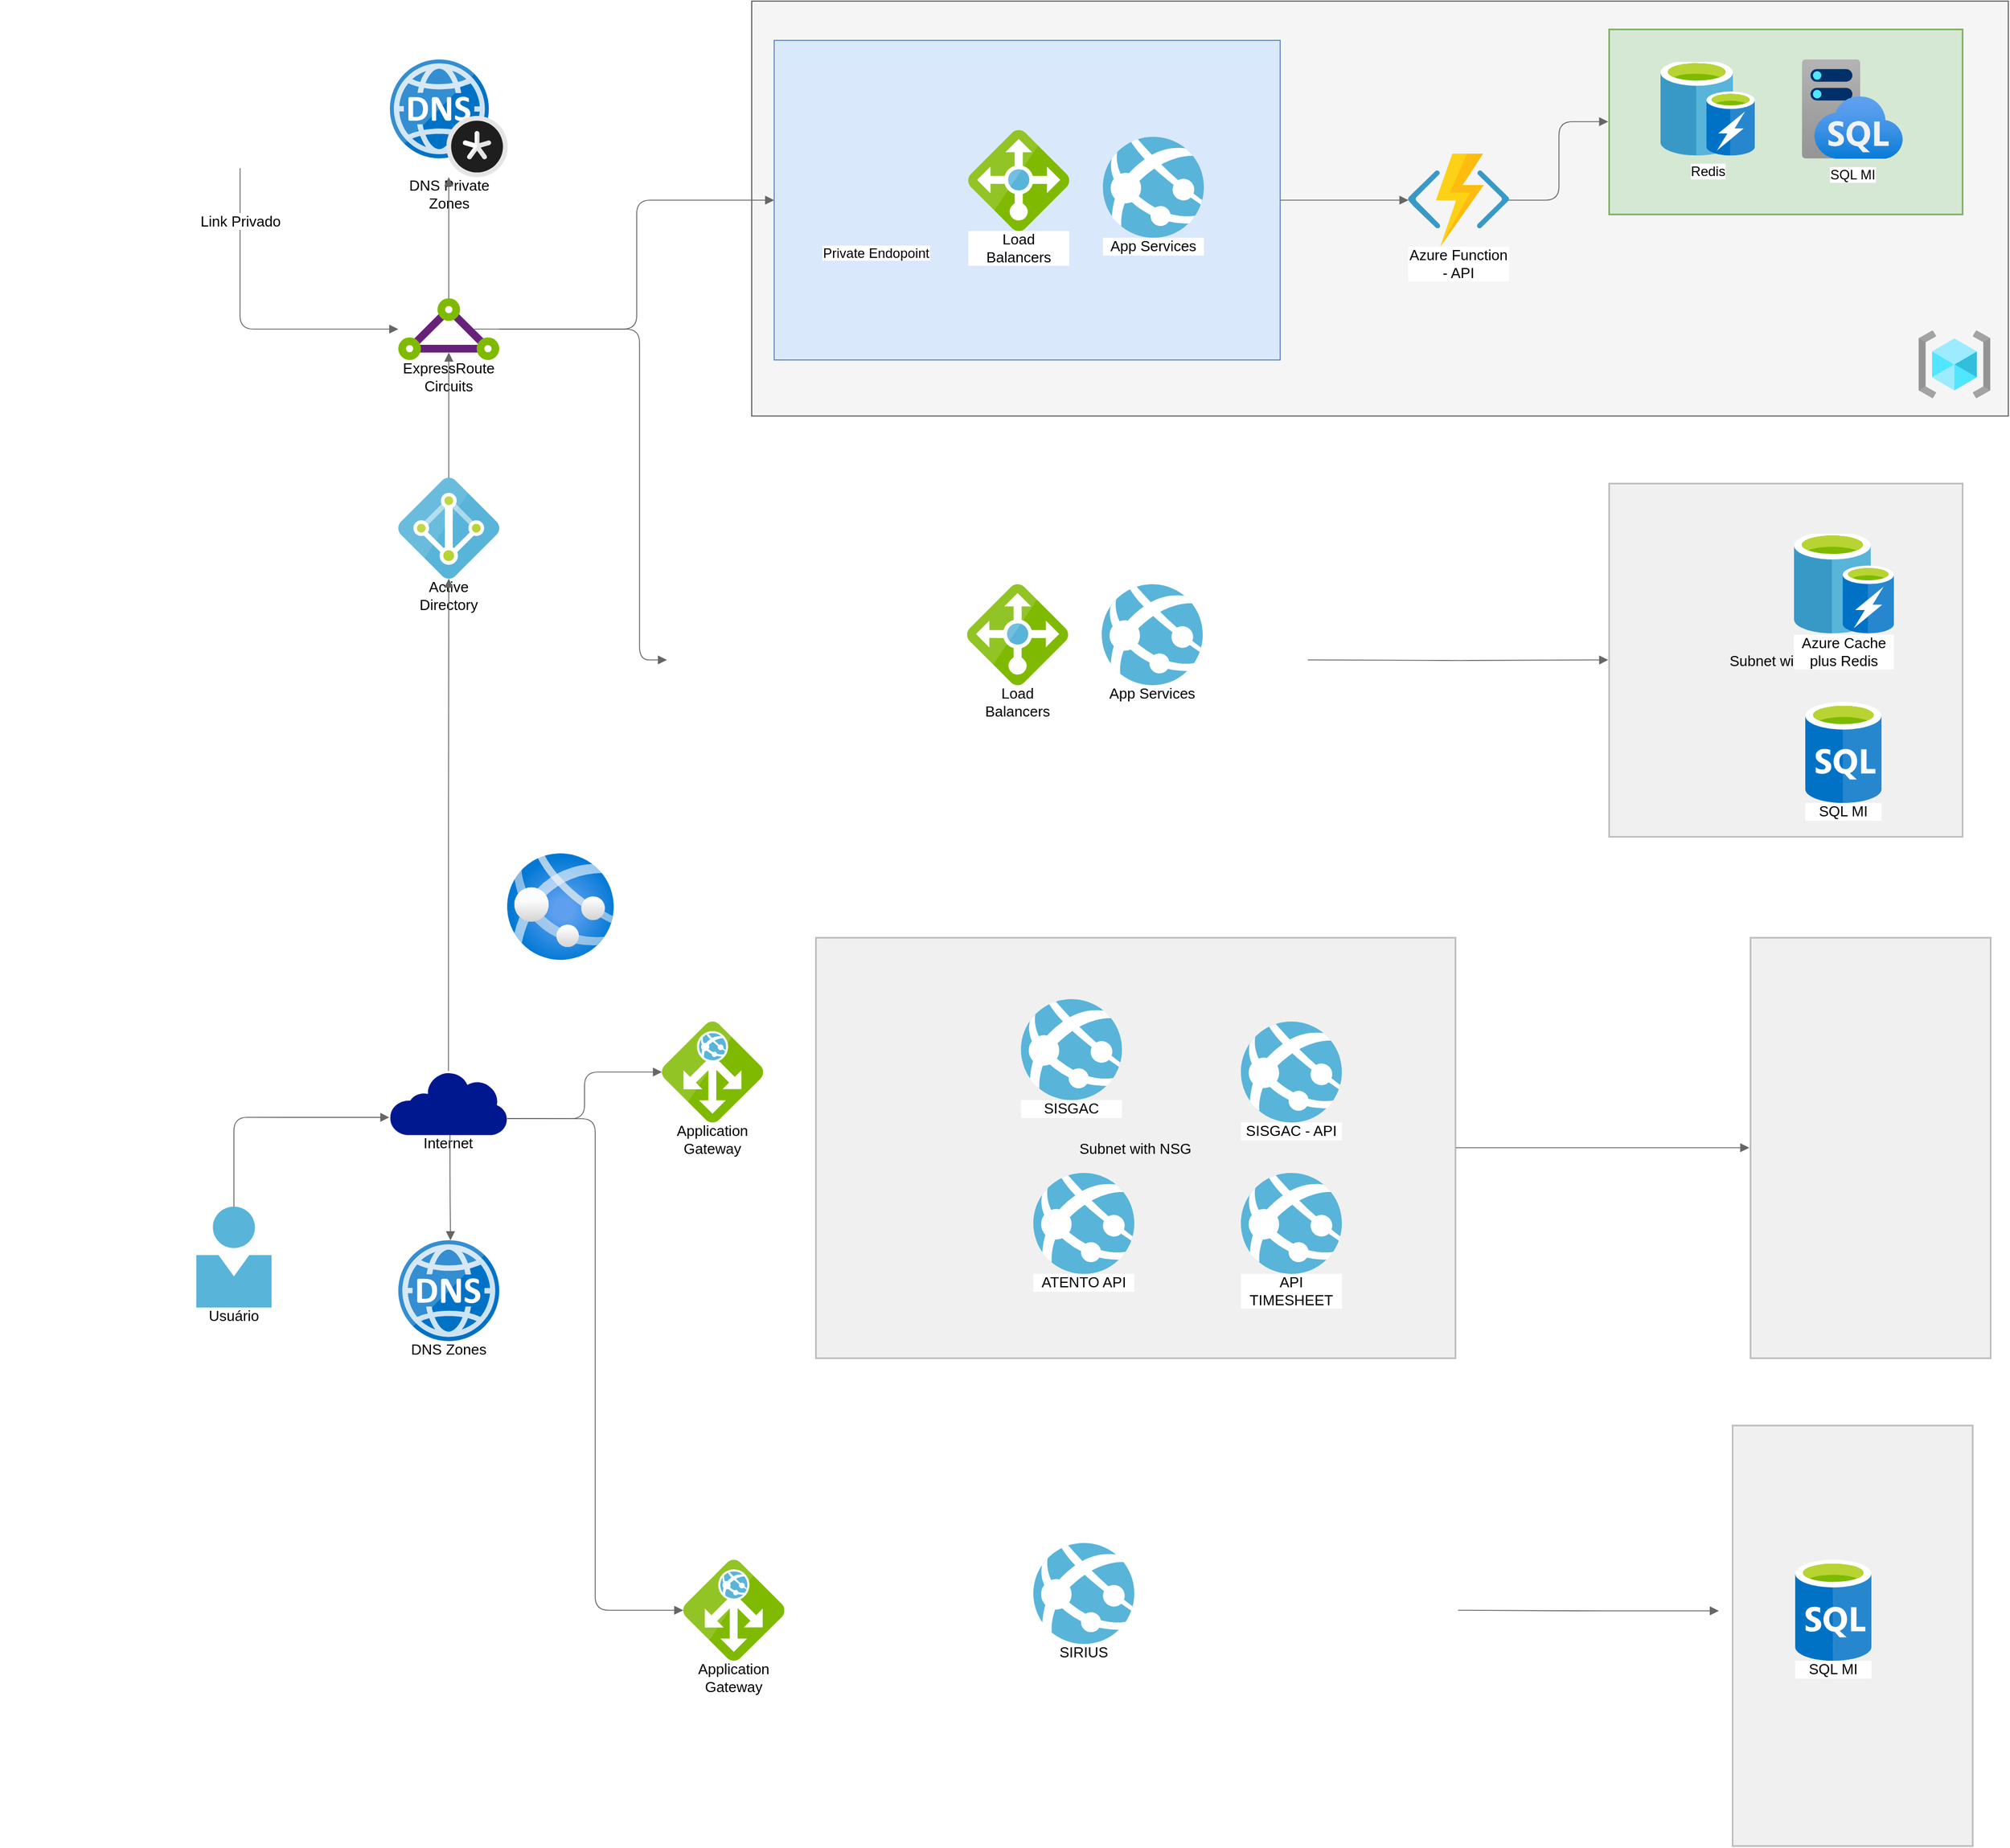 <mxfile version="14.5.4" type="github">
  <diagram id="roDHXFFowf3PpoajVjik" name="Page-1">
    <mxGraphModel dx="2595" dy="1438" grid="1" gridSize="10" guides="1" tooltips="1" connect="1" arrows="1" fold="1" page="1" pageScale="1" pageWidth="827" pageHeight="1169" math="0" shadow="0">
      <root>
        <mxCell id="0" />
        <mxCell id="1" parent="0" />
        <mxCell id="PSHvP1Z2pyR7IWHXnIYe-69" value="" style="rounded=0;whiteSpace=wrap;html=1;fillColor=#f5f5f5;strokeColor=#666666;fontColor=#333333;" vertex="1" parent="1">
          <mxGeometry x="780" y="50" width="1120" height="370" as="geometry" />
        </mxCell>
        <mxCell id="PSHvP1Z2pyR7IWHXnIYe-67" value="" style="rounded=0;whiteSpace=wrap;html=1;fillColor=#dae8fc;strokeColor=#6c8ebf;" vertex="1" parent="1">
          <mxGeometry x="800" y="85" width="451" height="285" as="geometry" />
        </mxCell>
        <UserObject label="" lucidchartObjectId="5ESxPnWPKu9J" id="PSHvP1Z2pyR7IWHXnIYe-63">
          <mxCell style="html=1;overflow=block;blockSpacing=1;whiteSpace=wrap;whiteSpace=wrap;fontSize=13;spacing=0;strokeColor=#bfbfbf;strokeOpacity=100;fillOpacity=100;fillColor=#f0f0f0;strokeWidth=1.5;" vertex="1" parent="1">
            <mxGeometry x="1654" y="1320" width="214" height="375" as="geometry" />
          </mxCell>
        </UserObject>
        <UserObject label="ExpressRoute Circuits" lucidchartObjectId="rRRxShrjoOPZ" id="PSHvP1Z2pyR7IWHXnIYe-2">
          <mxCell style="html=1;overflow=block;blockSpacing=1;whiteSpace=wrap;aspect=fixed;html=1;points=[];align=center;verticalAlign=top;image;image=img/lib/mscae/Express_Route.svg;whiteSpace=wrap;fontSize=13;spacing=0;strokeOpacity=100;fillColor=#68217a;strokeWidth=1.5;" vertex="1" parent="1">
            <mxGeometry x="465" y="315" width="90" height="55" as="geometry" />
          </mxCell>
        </UserObject>
        <UserObject label="" lucidchartObjectId="uSRxXzz2~Y7R" id="PSHvP1Z2pyR7IWHXnIYe-3">
          <mxCell style="html=1;overflow=block;blockSpacing=1;whiteSpace=wrap;shape=image;whiteSpace=wrap;fontSize=13;spacing=3.8;strokeColor=none;strokeOpacity=100;strokeWidth=0;image=https://images.lucid.app/images/b8b497b7-2d40-4230-9ea2-1f322d1f7a69/content;imageAspect=0;" vertex="1" parent="1">
            <mxGeometry x="110" y="150" width="255" height="49" as="geometry" />
          </mxCell>
        </UserObject>
        <UserObject label="" lucidchartObjectId="FSRxvxp~Yti4" id="PSHvP1Z2pyR7IWHXnIYe-4">
          <mxCell style="html=1;jettySize=18;whiteSpace=wrap;fontSize=13;strokeColor=#666666;strokeOpacity=100;strokeWidth=0.8;rounded=1;arcSize=24;edgeStyle=orthogonalEdgeStyle;startArrow=none;;endArrow=block;endFill=1;;exitX=0.839;exitY=1;exitPerimeter=0;entryX=0;entryY=0.5;entryPerimeter=0;" edge="1" parent="1" source="PSHvP1Z2pyR7IWHXnIYe-3" target="PSHvP1Z2pyR7IWHXnIYe-2">
            <mxGeometry width="100" height="100" relative="1" as="geometry">
              <Array as="points" />
            </mxGeometry>
          </mxCell>
        </UserObject>
        <mxCell id="PSHvP1Z2pyR7IWHXnIYe-5" value="Link Privado" style="text;html=1;resizable=0;labelBackgroundColor=#ffffff;align=center;verticalAlign=middle;fontColor=#000000;;fontSize=13;" vertex="1" parent="PSHvP1Z2pyR7IWHXnIYe-4">
          <mxGeometry x="-0.147" relative="1" as="geometry">
            <mxPoint y="-75" as="offset" />
          </mxGeometry>
        </mxCell>
        <UserObject label="Active Directory" lucidchartObjectId="uTRxvJ6UNbEj" id="PSHvP1Z2pyR7IWHXnIYe-6">
          <mxCell style="html=1;overflow=block;blockSpacing=1;whiteSpace=wrap;aspect=fixed;html=1;points=[];align=center;verticalAlign=top;image;image=img/lib/mscae/Active_Directory.svg;whiteSpace=wrap;fontSize=13;spacing=0;strokeOpacity=100;fillColor=#59B4D9;strokeWidth=1.5;" vertex="1" parent="1">
            <mxGeometry x="465" y="475" width="90" height="90" as="geometry" />
          </mxCell>
        </UserObject>
        <UserObject label="" lucidchartObjectId="wTRxuXhBBJkC" id="PSHvP1Z2pyR7IWHXnIYe-7">
          <mxCell style="html=1;jettySize=18;whiteSpace=wrap;fontSize=13;strokeColor=#666666;strokeOpacity=100;strokeWidth=0.8;rounded=1;arcSize=24;edgeStyle=orthogonalEdgeStyle;startArrow=none;;endArrow=block;endFill=1;;exitX=0.5;exitY=0;exitPerimeter=0;entryX=0.5;entryY=0.879;entryPerimeter=0;" edge="1" parent="1" source="PSHvP1Z2pyR7IWHXnIYe-6" target="PSHvP1Z2pyR7IWHXnIYe-2">
            <mxGeometry width="100" height="100" relative="1" as="geometry">
              <Array as="points" />
            </mxGeometry>
          </mxCell>
        </UserObject>
        <UserObject label="DNS Private Zones" lucidchartObjectId="OURx175.Mmyq" id="PSHvP1Z2pyR7IWHXnIYe-8">
          <mxCell style="html=1;overflow=block;blockSpacing=1;whiteSpace=wrap;aspect=fixed;html=1;points=[];align=center;verticalAlign=top;image;image=img/lib/mscae/DNS_Private_Zones.svg;whiteSpace=wrap;fontSize=13;spacing=0;strokeOpacity=100;fillColor=#0072C6;strokeWidth=1.5;" vertex="1" parent="1">
            <mxGeometry x="457.5" y="102" width="105" height="105" as="geometry" />
          </mxCell>
        </UserObject>
        <UserObject label="" lucidchartObjectId="SURx1GZ31G83" id="PSHvP1Z2pyR7IWHXnIYe-9">
          <mxCell style="html=1;jettySize=18;whiteSpace=wrap;fontSize=13;strokeColor=#666666;strokeOpacity=100;strokeWidth=0.8;rounded=1;arcSize=24;edgeStyle=orthogonalEdgeStyle;startArrow=none;;endArrow=block;endFill=1;;exitX=0.5;exitY=0;exitPerimeter=0;entryX=0.5;entryY=1;entryPerimeter=0;" edge="1" parent="1" source="PSHvP1Z2pyR7IWHXnIYe-2" target="PSHvP1Z2pyR7IWHXnIYe-8">
            <mxGeometry width="100" height="100" relative="1" as="geometry">
              <Array as="points" />
            </mxGeometry>
          </mxCell>
        </UserObject>
        <UserObject label="" lucidchartObjectId="KmSxTmOkwXV." id="PSHvP1Z2pyR7IWHXnIYe-10">
          <mxCell style="html=1;jettySize=18;whiteSpace=wrap;fontSize=13;strokeColor=#666666;strokeOpacity=100;strokeWidth=0.8;rounded=1;arcSize=24;edgeStyle=orthogonalEdgeStyle;startArrow=none;;endArrow=block;endFill=1;;exitX=1;exitY=0.5;exitPerimeter=0;entryX=0;entryY=0.5;entryDx=0;entryDy=0;" edge="1" parent="1" source="PSHvP1Z2pyR7IWHXnIYe-2" target="PSHvP1Z2pyR7IWHXnIYe-67">
            <mxGeometry width="100" height="100" relative="1" as="geometry">
              <Array as="points" />
              <mxPoint x="705.43" y="232.5" as="targetPoint" />
            </mxGeometry>
          </mxCell>
        </UserObject>
        <UserObject label="Load Balancers" lucidchartObjectId=".3RxnH8H_HWi" id="PSHvP1Z2pyR7IWHXnIYe-14">
          <mxCell style="html=1;overflow=block;blockSpacing=1;whiteSpace=wrap;aspect=fixed;html=1;points=[];align=center;verticalAlign=top;image;image=img/lib/mscae/Load_Balancer_feature.svg;whiteSpace=wrap;fontSize=13;spacing=0;strokeOpacity=100;fillColor=#7FBA00;strokeWidth=1.5;" vertex="1" parent="1">
            <mxGeometry x="973" y="165" width="90" height="90" as="geometry" />
          </mxCell>
        </UserObject>
        <UserObject label="App Services" lucidchartObjectId="n4RxPMZDe.eA" id="PSHvP1Z2pyR7IWHXnIYe-15">
          <mxCell style="html=1;overflow=block;blockSpacing=1;whiteSpace=wrap;aspect=fixed;html=1;points=[];align=center;verticalAlign=top;image;image=img/lib/mscae/App_Services.svg;whiteSpace=wrap;fontSize=13;spacing=0;strokeOpacity=100;fillColor=#59b4d9;strokeWidth=1.5;" vertex="1" parent="1">
            <mxGeometry x="1093" y="171" width="90" height="90" as="geometry" />
          </mxCell>
        </UserObject>
        <UserObject label="" lucidchartObjectId="nzSx0cT5nNfU" id="PSHvP1Z2pyR7IWHXnIYe-16">
          <mxCell style="html=1;jettySize=18;whiteSpace=wrap;fontSize=13;strokeColor=#666666;strokeOpacity=100;strokeWidth=0.8;rounded=1;arcSize=24;edgeStyle=orthogonalEdgeStyle;startArrow=none;;endArrow=block;endFill=1;;exitX=0.996;exitY=0.5;exitPerimeter=0;entryX=-0.002;entryY=0.5;entryPerimeter=0;" edge="1" parent="1" source="PSHvP1Z2pyR7IWHXnIYe-23" target="PSHvP1Z2pyR7IWHXnIYe-20">
            <mxGeometry width="100" height="100" relative="1" as="geometry">
              <Array as="points" />
            </mxGeometry>
          </mxCell>
        </UserObject>
        <UserObject label="" lucidchartObjectId="1rSxI.pHsTpa" id="PSHvP1Z2pyR7IWHXnIYe-17">
          <mxCell style="html=1;jettySize=18;whiteSpace=wrap;fontSize=13;strokeColor=#666666;strokeOpacity=100;strokeWidth=0.8;rounded=1;arcSize=24;edgeStyle=orthogonalEdgeStyle;startArrow=none;;endArrow=block;endFill=1;;entryX=0.004;entryY=0.5;entryPerimeter=0;" edge="1" parent="1" source="PSHvP1Z2pyR7IWHXnIYe-67" target="PSHvP1Z2pyR7IWHXnIYe-23">
            <mxGeometry width="100" height="100" relative="1" as="geometry">
              <Array as="points" />
              <mxPoint x="1276.57" y="232.5" as="sourcePoint" />
            </mxGeometry>
          </mxCell>
        </UserObject>
        <mxCell id="PSHvP1Z2pyR7IWHXnIYe-19" value="" style="group;dropTarget=0;fillColor=#d5e8d4;strokeColor=#82b366;" vertex="1" parent="1">
          <mxGeometry x="1544" y="75" width="315" height="165" as="geometry" />
        </mxCell>
        <UserObject label="" lucidchartObjectId="-mSxpDrQZZVA" id="PSHvP1Z2pyR7IWHXnIYe-20">
          <mxCell style="html=1;overflow=block;blockSpacing=1;whiteSpace=wrap;whiteSpace=wrap;fontSize=13;spacing=0;strokeColor=#82b366;strokeOpacity=100;fillOpacity=100;fillColor=#d5e8d4;strokeWidth=1.5;" vertex="1" parent="PSHvP1Z2pyR7IWHXnIYe-19">
            <mxGeometry width="315" height="165" as="geometry" />
          </mxCell>
        </UserObject>
        <UserObject label="Azure Function - API" lucidchartObjectId="OASx7N48mzOu" id="PSHvP1Z2pyR7IWHXnIYe-23">
          <mxCell style="html=1;overflow=block;blockSpacing=1;whiteSpace=wrap;aspect=fixed;html=1;points=[];align=center;verticalAlign=top;image;image=img/lib/mscae/Functions.svg;whiteSpace=wrap;fontSize=13;spacing=0;strokeOpacity=100;fillColor=#FCD116;strokeWidth=1.5;" vertex="1" parent="1">
            <mxGeometry x="1365" y="186" width="90" height="83" as="geometry" />
          </mxCell>
        </UserObject>
        <mxCell id="PSHvP1Z2pyR7IWHXnIYe-24" value="" style="group;dropTarget=0;" vertex="1" parent="1">
          <mxGeometry x="1544" y="480" width="315" height="315" as="geometry" />
        </mxCell>
        <UserObject label="Subnet with NSG" lucidchartObjectId="jvSxIC9-SVpN" id="PSHvP1Z2pyR7IWHXnIYe-25">
          <mxCell style="html=1;overflow=block;blockSpacing=1;whiteSpace=wrap;whiteSpace=wrap;fontSize=13;spacing=0;strokeColor=#bfbfbf;strokeOpacity=100;fillOpacity=100;fillColor=#f0f0f0;strokeWidth=1.5;" vertex="1" parent="PSHvP1Z2pyR7IWHXnIYe-24">
            <mxGeometry width="315" height="315" as="geometry" />
          </mxCell>
        </UserObject>
        <UserObject label="Azure Cache plus Redis" lucidchartObjectId="jvSxRUPurYF0" id="PSHvP1Z2pyR7IWHXnIYe-26">
          <mxCell style="html=1;overflow=block;blockSpacing=1;whiteSpace=wrap;aspect=fixed;html=1;points=[];align=center;verticalAlign=top;image;image=img/lib/mscae/Cache_including_Redis.svg;whiteSpace=wrap;fontSize=13;spacing=0;strokeOpacity=100;fillColor=#59B4D9;strokeWidth=1.5;" vertex="1" parent="PSHvP1Z2pyR7IWHXnIYe-24">
            <mxGeometry x="165" y="45" width="89" height="90" as="geometry" />
          </mxCell>
        </UserObject>
        <UserObject label="SQL MI" lucidchartObjectId="jvSxSbiPXFbD" id="PSHvP1Z2pyR7IWHXnIYe-27">
          <mxCell style="html=1;overflow=block;blockSpacing=1;whiteSpace=wrap;aspect=fixed;html=1;points=[];align=center;verticalAlign=top;image;image=img/lib/mscae/SQL_Database_generic.svg;whiteSpace=wrap;fontSize=13;spacing=0;strokeOpacity=100;fillColor=#0072c6;strokeWidth=1.5;" vertex="1" parent="PSHvP1Z2pyR7IWHXnIYe-24">
            <mxGeometry x="175" y="195" width="68" height="90" as="geometry" />
          </mxCell>
        </UserObject>
        <UserObject label="" lucidchartObjectId="8CSxFCYjAXKv" id="PSHvP1Z2pyR7IWHXnIYe-28">
          <mxCell style="html=1;jettySize=18;whiteSpace=wrap;fontSize=13;strokeColor=#666666;strokeOpacity=100;strokeWidth=0.8;rounded=1;arcSize=24;edgeStyle=orthogonalEdgeStyle;startArrow=none;;endArrow=block;endFill=1;;exitX=0.751;exitY=0.5;exitPerimeter=0;entryX=-0.001;entryY=0.5;entryPerimeter=0;" edge="1" parent="1" source="PSHvP1Z2pyR7IWHXnIYe-2">
            <mxGeometry width="100" height="100" relative="1" as="geometry">
              <Array as="points">
                <mxPoint x="680" y="343" />
                <mxPoint x="680" y="638" />
              </Array>
              <mxPoint x="704.43" y="637.5" as="targetPoint" />
            </mxGeometry>
          </mxCell>
        </UserObject>
        <mxCell id="PSHvP1Z2pyR7IWHXnIYe-29" value="" style="group;dropTarget=0;" vertex="1" parent="1">
          <mxGeometry x="690" y="435" width="1184" height="375" as="geometry" />
        </mxCell>
        <UserObject label="Load Balancers" lucidchartObjectId="jvSxw3CmxX-l" id="PSHvP1Z2pyR7IWHXnIYe-33">
          <mxCell style="html=1;overflow=block;blockSpacing=1;whiteSpace=wrap;aspect=fixed;html=1;points=[];align=center;verticalAlign=top;image;image=img/lib/mscae/Load_Balancer_feature.svg;whiteSpace=wrap;fontSize=13;spacing=0;strokeOpacity=100;fillColor=#7FBA00;strokeWidth=1.5;" vertex="1" parent="PSHvP1Z2pyR7IWHXnIYe-29">
            <mxGeometry x="282" y="135" width="90" height="90" as="geometry" />
          </mxCell>
        </UserObject>
        <UserObject label="App Services" lucidchartObjectId="jvSxD59HVHOg" id="PSHvP1Z2pyR7IWHXnIYe-34">
          <mxCell style="html=1;overflow=block;blockSpacing=1;whiteSpace=wrap;aspect=fixed;html=1;points=[];align=center;verticalAlign=top;image;image=img/lib/mscae/App_Services.svg;whiteSpace=wrap;fontSize=13;spacing=0;strokeOpacity=100;fillColor=#59b4d9;strokeWidth=1.5;" vertex="1" parent="PSHvP1Z2pyR7IWHXnIYe-29">
            <mxGeometry x="402" y="135" width="90" height="90" as="geometry" />
          </mxCell>
        </UserObject>
        <UserObject label="Usuário" lucidchartObjectId="5QSxRVj2VYeq" id="PSHvP1Z2pyR7IWHXnIYe-37">
          <mxCell style="html=1;overflow=block;blockSpacing=1;whiteSpace=wrap;aspect=fixed;html=1;points=[];align=center;verticalAlign=top;image;image=img/lib/mscae/Person.svg;whiteSpace=wrap;fontSize=13;spacing=0;strokeOpacity=100;fillColor=#59b4d9;strokeWidth=1.5;" vertex="1" parent="1">
            <mxGeometry x="285" y="1125" width="67" height="90" as="geometry" />
          </mxCell>
        </UserObject>
        <UserObject label="DNS Zones" lucidchartObjectId="1SSxTwhLukIB" id="PSHvP1Z2pyR7IWHXnIYe-38">
          <mxCell style="html=1;overflow=block;blockSpacing=1;whiteSpace=wrap;aspect=fixed;html=1;points=[];align=center;verticalAlign=top;image;image=img/lib/mscae/DNS.svg;whiteSpace=wrap;fontSize=13;spacing=0;strokeOpacity=100;fillColor=#0072C6;strokeWidth=1.5;" vertex="1" parent="1">
            <mxGeometry x="465" y="1155" width="90" height="90" as="geometry" />
          </mxCell>
        </UserObject>
        <UserObject label="Internet" lucidchartObjectId="0TSxW7d3FtOt" id="PSHvP1Z2pyR7IWHXnIYe-39">
          <mxCell style="html=1;overflow=block;blockSpacing=1;whiteSpace=wrap;verticalLabelPosition=bottom;verticalAlign=top;strokeColor=none;shape=mxgraph.mscae.enterprise.internet;whiteSpace=wrap;fontSize=13;spacing=0;strokeOpacity=100;fillColor=#00188f;strokeWidth=1.5;" vertex="1" parent="1">
            <mxGeometry x="457" y="1004" width="105" height="57" as="geometry" />
          </mxCell>
        </UserObject>
        <UserObject label="" lucidchartObjectId="nUSxDgb3Xirq" id="PSHvP1Z2pyR7IWHXnIYe-40">
          <mxCell style="html=1;jettySize=18;whiteSpace=wrap;fontSize=13;strokeColor=#666666;strokeOpacity=100;strokeWidth=0.8;rounded=1;arcSize=24;edgeStyle=orthogonalEdgeStyle;startArrow=none;;endArrow=block;endFill=1;;exitX=0.515;exitY=1;exitPerimeter=0;entryX=0.517;entryY=0.001;entryPerimeter=0;" edge="1" parent="1" source="PSHvP1Z2pyR7IWHXnIYe-39" target="PSHvP1Z2pyR7IWHXnIYe-38">
            <mxGeometry width="100" height="100" relative="1" as="geometry">
              <Array as="points" />
            </mxGeometry>
          </mxCell>
        </UserObject>
        <UserObject label="" lucidchartObjectId="cVSxKNzc.nTo" id="PSHvP1Z2pyR7IWHXnIYe-41">
          <mxCell style="html=1;jettySize=18;whiteSpace=wrap;fontSize=13;strokeColor=#666666;strokeOpacity=100;strokeWidth=0.8;rounded=1;arcSize=24;edgeStyle=orthogonalEdgeStyle;startArrow=none;;endArrow=block;endFill=1;;exitX=0.5;exitY=0;exitPerimeter=0;entryX=0;entryY=0.727;entryPerimeter=0;" edge="1" parent="1" source="PSHvP1Z2pyR7IWHXnIYe-37" target="PSHvP1Z2pyR7IWHXnIYe-39">
            <mxGeometry width="100" height="100" relative="1" as="geometry">
              <Array as="points" />
            </mxGeometry>
          </mxCell>
        </UserObject>
        <UserObject label="" lucidchartObjectId="qYSxkt_Lx7AG" id="PSHvP1Z2pyR7IWHXnIYe-42">
          <mxCell style="html=1;jettySize=18;whiteSpace=wrap;fontSize=13;strokeColor=#666666;strokeOpacity=100;strokeWidth=0.8;rounded=1;arcSize=24;edgeStyle=orthogonalEdgeStyle;startArrow=none;;endArrow=block;endFill=1;;exitX=0.502;exitY=0;exitPerimeter=0;entryX=0.5;entryY=1;entryPerimeter=0;" edge="1" parent="1" source="PSHvP1Z2pyR7IWHXnIYe-39" target="PSHvP1Z2pyR7IWHXnIYe-6">
            <mxGeometry width="100" height="100" relative="1" as="geometry">
              <Array as="points" />
            </mxGeometry>
          </mxCell>
        </UserObject>
        <UserObject label="Subnet with NSG" lucidchartObjectId="5ESxugn7kpLF" id="PSHvP1Z2pyR7IWHXnIYe-43">
          <mxCell style="html=1;overflow=block;blockSpacing=1;whiteSpace=wrap;whiteSpace=wrap;fontSize=13;spacing=0;strokeColor=#bfbfbf;strokeOpacity=100;fillOpacity=100;fillColor=#f0f0f0;strokeWidth=1.5;" vertex="1" parent="1">
            <mxGeometry x="837" y="885" width="570" height="375" as="geometry" />
          </mxCell>
        </UserObject>
        <UserObject label="SISGAC" lucidchartObjectId="5ESxbEhlhgaZ" id="PSHvP1Z2pyR7IWHXnIYe-44">
          <mxCell style="html=1;overflow=block;blockSpacing=1;whiteSpace=wrap;aspect=fixed;html=1;points=[];align=center;verticalAlign=top;image;image=img/lib/mscae/App_Services.svg;whiteSpace=wrap;fontSize=13;spacing=0;strokeOpacity=100;fillColor=#59b4d9;strokeWidth=1.5;" vertex="1" parent="1">
            <mxGeometry x="1020" y="940" width="90" height="90" as="geometry" />
          </mxCell>
        </UserObject>
        <UserObject label="" lucidchartObjectId="5ESxWSzBFDMX" id="PSHvP1Z2pyR7IWHXnIYe-45">
          <mxCell style="html=1;jettySize=18;whiteSpace=wrap;fontSize=13;strokeColor=#666666;strokeOpacity=100;strokeWidth=0.8;rounded=1;arcSize=24;edgeStyle=orthogonalEdgeStyle;startArrow=none;;endArrow=block;endFill=1;;exitX=1.001;exitY=0.5;exitPerimeter=0;entryX=-0.004;entryY=0.5;entryPerimeter=0;" edge="1" parent="1" source="PSHvP1Z2pyR7IWHXnIYe-43" target="PSHvP1Z2pyR7IWHXnIYe-51">
            <mxGeometry width="100" height="100" relative="1" as="geometry">
              <Array as="points" />
            </mxGeometry>
          </mxCell>
        </UserObject>
        <UserObject label="Application Gateway" lucidchartObjectId="3JSx4wRks.y-" id="PSHvP1Z2pyR7IWHXnIYe-47">
          <mxCell style="html=1;overflow=block;blockSpacing=1;whiteSpace=wrap;aspect=fixed;html=1;points=[];align=center;verticalAlign=top;image;image=img/lib/mscae/Application_Gateway.svg;whiteSpace=wrap;fontSize=13;spacing=0;strokeOpacity=100;fillColor=#7FBA00;strokeWidth=1.5;" vertex="1" parent="1">
            <mxGeometry x="700" y="960" width="90" height="90" as="geometry" />
          </mxCell>
        </UserObject>
        <UserObject label="SISGAC - API" lucidchartObjectId="qKSxaKUgcn4g" id="PSHvP1Z2pyR7IWHXnIYe-48">
          <mxCell style="html=1;overflow=block;blockSpacing=1;whiteSpace=wrap;aspect=fixed;html=1;points=[];align=center;verticalAlign=top;image;image=img/lib/mscae/App_Services.svg;whiteSpace=wrap;fontSize=13;spacing=0;strokeOpacity=100;fillColor=#59b4d9;strokeWidth=1.5;" vertex="1" parent="1">
            <mxGeometry x="1216" y="960" width="90" height="90" as="geometry" />
          </mxCell>
        </UserObject>
        <UserObject label="ATENTO API" lucidchartObjectId="XKSxYv31ki9a" id="PSHvP1Z2pyR7IWHXnIYe-49">
          <mxCell style="html=1;overflow=block;blockSpacing=1;whiteSpace=wrap;aspect=fixed;html=1;points=[];align=center;verticalAlign=top;image;image=img/lib/mscae/App_Services.svg;whiteSpace=wrap;fontSize=13;spacing=0;strokeOpacity=100;fillColor=#59b4d9;strokeWidth=1.5;" vertex="1" parent="1">
            <mxGeometry x="1031" y="1095" width="90" height="90" as="geometry" />
          </mxCell>
        </UserObject>
        <UserObject label="API TIMESHEET" lucidchartObjectId="-KSxWp1efTdw" id="PSHvP1Z2pyR7IWHXnIYe-50">
          <mxCell style="html=1;overflow=block;blockSpacing=1;whiteSpace=wrap;aspect=fixed;html=1;points=[];align=center;verticalAlign=top;image;image=img/lib/mscae/App_Services.svg;whiteSpace=wrap;fontSize=13;spacing=0;strokeOpacity=100;fillColor=#59b4d9;strokeWidth=1.5;" vertex="1" parent="1">
            <mxGeometry x="1216" y="1095" width="90" height="90" as="geometry" />
          </mxCell>
        </UserObject>
        <UserObject label="" lucidchartObjectId="5ESxPnWPKu9J" id="PSHvP1Z2pyR7IWHXnIYe-51">
          <mxCell style="html=1;overflow=block;blockSpacing=1;whiteSpace=wrap;whiteSpace=wrap;fontSize=13;spacing=0;strokeColor=#bfbfbf;strokeOpacity=100;fillOpacity=100;fillColor=#f0f0f0;strokeWidth=1.5;" vertex="1" parent="1">
            <mxGeometry x="1670" y="885" width="214" height="375" as="geometry" />
          </mxCell>
        </UserObject>
        <UserObject label="" lucidchartObjectId="BVSxSSf9uauC" id="PSHvP1Z2pyR7IWHXnIYe-52">
          <mxCell style="html=1;jettySize=18;whiteSpace=wrap;fontSize=13;strokeColor=#666666;strokeOpacity=100;strokeWidth=0.8;rounded=1;arcSize=24;edgeStyle=orthogonalEdgeStyle;startArrow=none;;endArrow=block;endFill=1;;exitX=1;exitY=0.747;exitPerimeter=0;entryX=0;entryY=0.5;entryPerimeter=0;" edge="1" parent="1" source="PSHvP1Z2pyR7IWHXnIYe-39" target="PSHvP1Z2pyR7IWHXnIYe-47">
            <mxGeometry width="100" height="100" relative="1" as="geometry">
              <Array as="points" />
            </mxGeometry>
          </mxCell>
        </UserObject>
        <UserObject label="Application Gateway" lucidchartObjectId="H_SxiCWNOOvS" id="PSHvP1Z2pyR7IWHXnIYe-55">
          <mxCell style="html=1;overflow=block;blockSpacing=1;whiteSpace=wrap;aspect=fixed;html=1;points=[];align=center;verticalAlign=top;image;image=img/lib/mscae/Application_Gateway.svg;whiteSpace=wrap;fontSize=13;spacing=0;strokeOpacity=100;fillColor=#7FBA00;strokeWidth=1.5;" vertex="1" parent="1">
            <mxGeometry x="719" y="1440" width="90" height="90" as="geometry" />
          </mxCell>
        </UserObject>
        <UserObject label="" lucidchartObjectId="V_SxIAjsf57j" id="PSHvP1Z2pyR7IWHXnIYe-56">
          <mxCell style="html=1;jettySize=18;whiteSpace=wrap;fontSize=13;strokeColor=#666666;strokeOpacity=100;strokeWidth=0.8;rounded=1;arcSize=24;edgeStyle=orthogonalEdgeStyle;startArrow=none;;endArrow=block;endFill=1;;exitX=1;exitY=0.747;exitPerimeter=0;entryX=0;entryY=0.5;entryPerimeter=0;" edge="1" parent="1" source="PSHvP1Z2pyR7IWHXnIYe-39" target="PSHvP1Z2pyR7IWHXnIYe-55">
            <mxGeometry width="100" height="100" relative="1" as="geometry">
              <Array as="points" />
            </mxGeometry>
          </mxCell>
        </UserObject>
        <UserObject label="SIRIUS" lucidchartObjectId="9_SxEjn7s3GY" id="PSHvP1Z2pyR7IWHXnIYe-58">
          <mxCell style="html=1;overflow=block;blockSpacing=1;whiteSpace=wrap;aspect=fixed;html=1;points=[];align=center;verticalAlign=top;image;image=img/lib/mscae/App_Services.svg;whiteSpace=wrap;fontSize=13;spacing=0;strokeOpacity=100;fillColor=#59b4d9;strokeWidth=1.5;" vertex="1" parent="1">
            <mxGeometry x="1031" y="1425" width="90" height="90" as="geometry" />
          </mxCell>
        </UserObject>
        <UserObject label="" lucidchartObjectId="G.SxyIQpZtIC" id="PSHvP1Z2pyR7IWHXnIYe-60">
          <mxCell style="html=1;jettySize=18;whiteSpace=wrap;fontSize=13;strokeColor=#666666;strokeOpacity=100;strokeWidth=0.8;rounded=1;arcSize=24;edgeStyle=orthogonalEdgeStyle;startArrow=none;;endArrow=block;endFill=1;;exitX=1.001;exitY=0.5;exitPerimeter=0;entryX=0;entryY=0.5;entryPerimeter=0;" edge="1" parent="1">
            <mxGeometry width="100" height="100" relative="1" as="geometry">
              <Array as="points" />
              <mxPoint x="1409.57" y="1485" as="sourcePoint" />
              <mxPoint x="1642" y="1485.5" as="targetPoint" />
            </mxGeometry>
          </mxCell>
        </UserObject>
        <UserObject label="SQL MI" lucidchartObjectId="5ESx2OrYEkUf" id="PSHvP1Z2pyR7IWHXnIYe-61">
          <mxCell style="html=1;overflow=block;blockSpacing=1;whiteSpace=wrap;aspect=fixed;html=1;points=[];align=center;verticalAlign=top;image;image=img/lib/mscae/SQL_Database_generic.svg;whiteSpace=wrap;fontSize=13;spacing=0;strokeOpacity=100;fillColor=#0072c6;strokeWidth=1.5;" vertex="1" parent="1">
            <mxGeometry x="1710" y="1440" width="68" height="90" as="geometry" />
          </mxCell>
        </UserObject>
        <UserObject label="" lucidchartObjectId="jvSxxk7Qoae8" id="PSHvP1Z2pyR7IWHXnIYe-36">
          <mxCell style="html=1;jettySize=18;whiteSpace=wrap;fontSize=13;strokeColor=#666666;strokeOpacity=100;strokeWidth=0.8;rounded=1;arcSize=24;edgeStyle=orthogonalEdgeStyle;startArrow=none;;endArrow=block;endFill=1;;exitX=1.001;exitY=0.5;exitPerimeter=0;entryX=-0.002;entryY=0.5;entryPerimeter=0;" edge="1" parent="1" target="PSHvP1Z2pyR7IWHXnIYe-25">
            <mxGeometry width="100" height="100" relative="1" as="geometry">
              <Array as="points" />
              <mxPoint x="1275.57" y="637.5" as="sourcePoint" />
            </mxGeometry>
          </mxCell>
        </UserObject>
        <mxCell id="PSHvP1Z2pyR7IWHXnIYe-65" value="" style="aspect=fixed;html=1;points=[];align=center;image;fontSize=12;image=img/lib/azure2/general/Resource_Groups.svg;" vertex="1" parent="1">
          <mxGeometry x="1820" y="343.76" width="64" height="60.24" as="geometry" />
        </mxCell>
        <mxCell id="PSHvP1Z2pyR7IWHXnIYe-66" value="Private Endopoint" style="shape=image;verticalLabelPosition=bottom;labelBackgroundColor=#ffffff;verticalAlign=top;aspect=fixed;imageAspect=0;image=https://user-images.githubusercontent.com/37974296/113137352-59e74380-921c-11eb-97e4-bcaf90528ae7.png;" vertex="1" parent="1">
          <mxGeometry x="840" y="159" width="102" height="102" as="geometry" />
        </mxCell>
        <mxCell id="PSHvP1Z2pyR7IWHXnIYe-72" value="Redis" style="aspect=fixed;html=1;points=[];align=center;image;fontSize=12;image=img/lib/mscae/Cache_including_Redis.svg;" vertex="1" parent="1">
          <mxGeometry x="1590" y="104.31" width="84" height="84" as="geometry" />
        </mxCell>
        <mxCell id="PSHvP1Z2pyR7IWHXnIYe-73" value="SQL MI" style="aspect=fixed;html=1;points=[];align=center;image;fontSize=12;image=img/lib/azure2/databases/SQL_Managed_Instance.svg;" vertex="1" parent="1">
          <mxGeometry x="1716" y="102" width="90" height="88.62" as="geometry" />
        </mxCell>
        <mxCell id="PSHvP1Z2pyR7IWHXnIYe-76" value="" style="aspect=fixed;html=1;points=[];align=center;image;fontSize=12;image=img/lib/azure2/compute/App_Services.svg;" vertex="1" parent="1">
          <mxGeometry x="562" y="810" width="95" height="95" as="geometry" />
        </mxCell>
      </root>
    </mxGraphModel>
  </diagram>
</mxfile>

